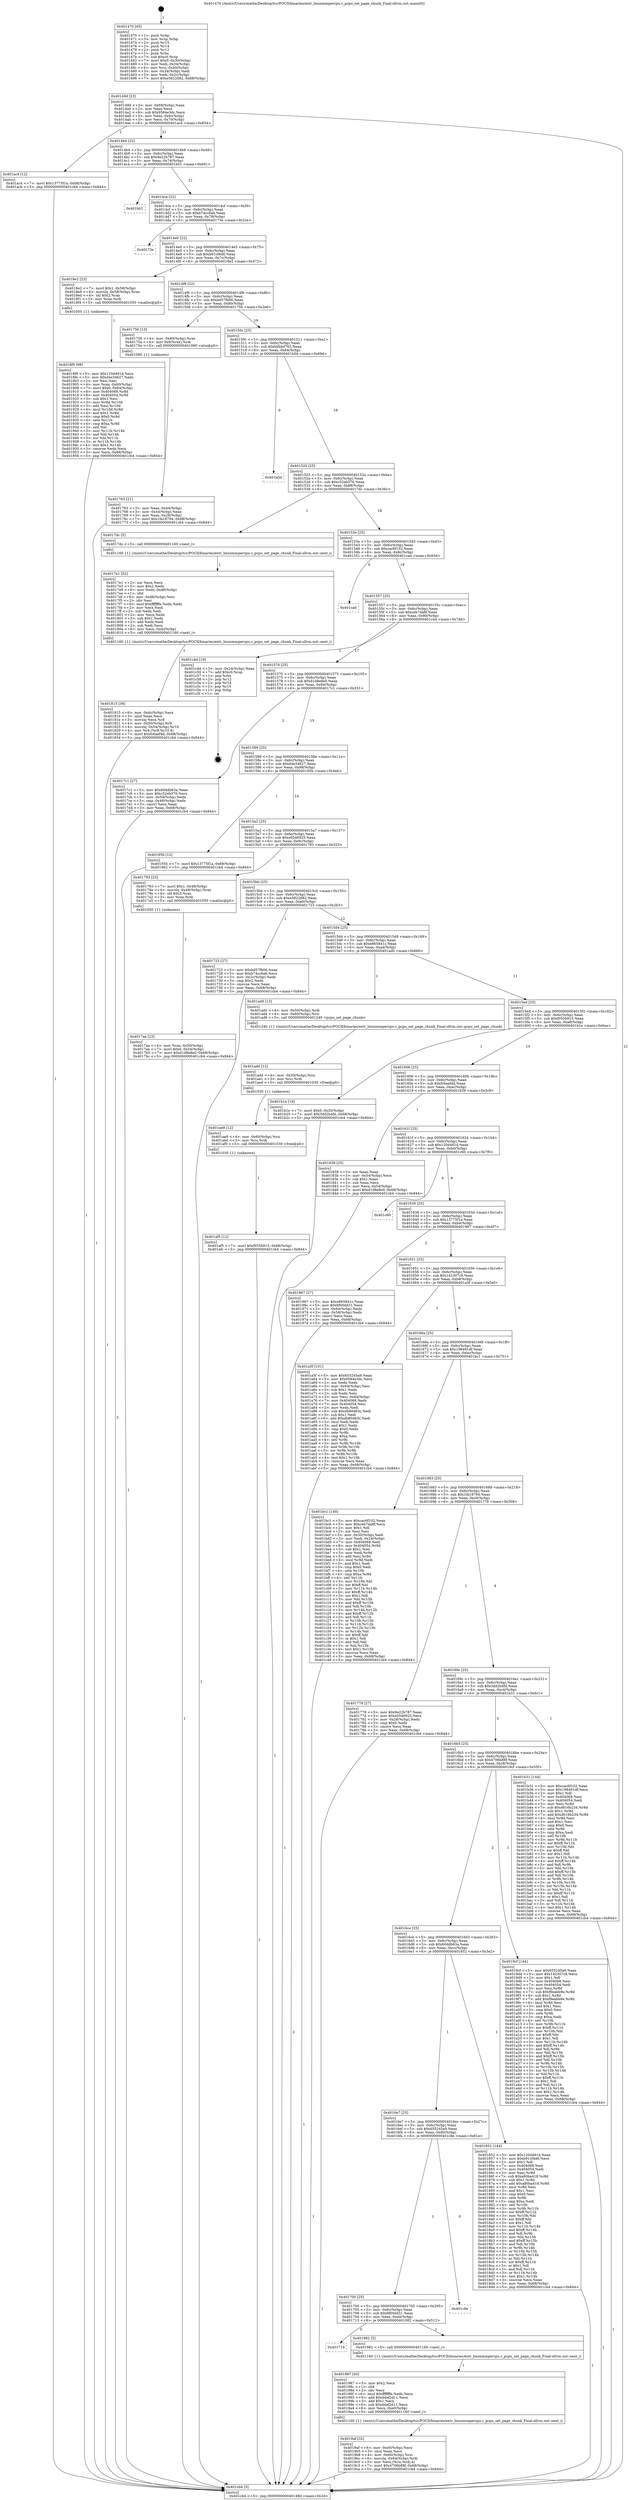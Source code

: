 digraph "0x401470" {
  label = "0x401470 (/mnt/c/Users/mathe/Desktop/tcc/POCII/binaries/extr_linuxmmpercpu.c_pcpu_set_page_chunk_Final-ollvm.out::main(0))"
  labelloc = "t"
  node[shape=record]

  Entry [label="",width=0.3,height=0.3,shape=circle,fillcolor=black,style=filled]
  "0x40149d" [label="{
     0x40149d [23]\l
     | [instrs]\l
     &nbsp;&nbsp;0x40149d \<+3\>: mov -0x68(%rbp),%eax\l
     &nbsp;&nbsp;0x4014a0 \<+2\>: mov %eax,%ecx\l
     &nbsp;&nbsp;0x4014a2 \<+6\>: sub $0x9584e3dc,%ecx\l
     &nbsp;&nbsp;0x4014a8 \<+3\>: mov %eax,-0x6c(%rbp)\l
     &nbsp;&nbsp;0x4014ab \<+3\>: mov %ecx,-0x70(%rbp)\l
     &nbsp;&nbsp;0x4014ae \<+6\>: je 0000000000401ac4 \<main+0x654\>\l
  }"]
  "0x401ac4" [label="{
     0x401ac4 [12]\l
     | [instrs]\l
     &nbsp;&nbsp;0x401ac4 \<+7\>: movl $0x13775f1a,-0x68(%rbp)\l
     &nbsp;&nbsp;0x401acb \<+5\>: jmp 0000000000401cb4 \<main+0x844\>\l
  }"]
  "0x4014b4" [label="{
     0x4014b4 [22]\l
     | [instrs]\l
     &nbsp;&nbsp;0x4014b4 \<+5\>: jmp 00000000004014b9 \<main+0x49\>\l
     &nbsp;&nbsp;0x4014b9 \<+3\>: mov -0x6c(%rbp),%eax\l
     &nbsp;&nbsp;0x4014bc \<+5\>: sub $0x9e22b787,%eax\l
     &nbsp;&nbsp;0x4014c1 \<+3\>: mov %eax,-0x74(%rbp)\l
     &nbsp;&nbsp;0x4014c4 \<+6\>: je 0000000000401b01 \<main+0x691\>\l
  }"]
  Exit [label="",width=0.3,height=0.3,shape=circle,fillcolor=black,style=filled,peripheries=2]
  "0x401b01" [label="{
     0x401b01\l
  }", style=dashed]
  "0x4014ca" [label="{
     0x4014ca [22]\l
     | [instrs]\l
     &nbsp;&nbsp;0x4014ca \<+5\>: jmp 00000000004014cf \<main+0x5f\>\l
     &nbsp;&nbsp;0x4014cf \<+3\>: mov -0x6c(%rbp),%eax\l
     &nbsp;&nbsp;0x4014d2 \<+5\>: sub $0xb74cc6ab,%eax\l
     &nbsp;&nbsp;0x4014d7 \<+3\>: mov %eax,-0x78(%rbp)\l
     &nbsp;&nbsp;0x4014da \<+6\>: je 000000000040173e \<main+0x2ce\>\l
  }"]
  "0x401af5" [label="{
     0x401af5 [12]\l
     | [instrs]\l
     &nbsp;&nbsp;0x401af5 \<+7\>: movl $0xf055b915,-0x68(%rbp)\l
     &nbsp;&nbsp;0x401afc \<+5\>: jmp 0000000000401cb4 \<main+0x844\>\l
  }"]
  "0x40173e" [label="{
     0x40173e\l
  }", style=dashed]
  "0x4014e0" [label="{
     0x4014e0 [22]\l
     | [instrs]\l
     &nbsp;&nbsp;0x4014e0 \<+5\>: jmp 00000000004014e5 \<main+0x75\>\l
     &nbsp;&nbsp;0x4014e5 \<+3\>: mov -0x6c(%rbp),%eax\l
     &nbsp;&nbsp;0x4014e8 \<+5\>: sub $0xb91cf4d6,%eax\l
     &nbsp;&nbsp;0x4014ed \<+3\>: mov %eax,-0x7c(%rbp)\l
     &nbsp;&nbsp;0x4014f0 \<+6\>: je 00000000004018e2 \<main+0x472\>\l
  }"]
  "0x401ae9" [label="{
     0x401ae9 [12]\l
     | [instrs]\l
     &nbsp;&nbsp;0x401ae9 \<+4\>: mov -0x60(%rbp),%rsi\l
     &nbsp;&nbsp;0x401aed \<+3\>: mov %rsi,%rdi\l
     &nbsp;&nbsp;0x401af0 \<+5\>: call 0000000000401030 \<free@plt\>\l
     | [calls]\l
     &nbsp;&nbsp;0x401030 \{1\} (unknown)\l
  }"]
  "0x4018e2" [label="{
     0x4018e2 [23]\l
     | [instrs]\l
     &nbsp;&nbsp;0x4018e2 \<+7\>: movl $0x1,-0x58(%rbp)\l
     &nbsp;&nbsp;0x4018e9 \<+4\>: movslq -0x58(%rbp),%rax\l
     &nbsp;&nbsp;0x4018ed \<+4\>: shl $0x2,%rax\l
     &nbsp;&nbsp;0x4018f1 \<+3\>: mov %rax,%rdi\l
     &nbsp;&nbsp;0x4018f4 \<+5\>: call 0000000000401050 \<malloc@plt\>\l
     | [calls]\l
     &nbsp;&nbsp;0x401050 \{1\} (unknown)\l
  }"]
  "0x4014f6" [label="{
     0x4014f6 [22]\l
     | [instrs]\l
     &nbsp;&nbsp;0x4014f6 \<+5\>: jmp 00000000004014fb \<main+0x8b\>\l
     &nbsp;&nbsp;0x4014fb \<+3\>: mov -0x6c(%rbp),%eax\l
     &nbsp;&nbsp;0x4014fe \<+5\>: sub $0xbd57fb06,%eax\l
     &nbsp;&nbsp;0x401503 \<+3\>: mov %eax,-0x80(%rbp)\l
     &nbsp;&nbsp;0x401506 \<+6\>: je 0000000000401756 \<main+0x2e6\>\l
  }"]
  "0x401add" [label="{
     0x401add [12]\l
     | [instrs]\l
     &nbsp;&nbsp;0x401add \<+4\>: mov -0x50(%rbp),%rsi\l
     &nbsp;&nbsp;0x401ae1 \<+3\>: mov %rsi,%rdi\l
     &nbsp;&nbsp;0x401ae4 \<+5\>: call 0000000000401030 \<free@plt\>\l
     | [calls]\l
     &nbsp;&nbsp;0x401030 \{1\} (unknown)\l
  }"]
  "0x401756" [label="{
     0x401756 [13]\l
     | [instrs]\l
     &nbsp;&nbsp;0x401756 \<+4\>: mov -0x40(%rbp),%rax\l
     &nbsp;&nbsp;0x40175a \<+4\>: mov 0x8(%rax),%rdi\l
     &nbsp;&nbsp;0x40175e \<+5\>: call 0000000000401060 \<atoi@plt\>\l
     | [calls]\l
     &nbsp;&nbsp;0x401060 \{1\} (unknown)\l
  }"]
  "0x40150c" [label="{
     0x40150c [25]\l
     | [instrs]\l
     &nbsp;&nbsp;0x40150c \<+5\>: jmp 0000000000401511 \<main+0xa1\>\l
     &nbsp;&nbsp;0x401511 \<+3\>: mov -0x6c(%rbp),%eax\l
     &nbsp;&nbsp;0x401514 \<+5\>: sub $0xbdbbd763,%eax\l
     &nbsp;&nbsp;0x401519 \<+6\>: mov %eax,-0x84(%rbp)\l
     &nbsp;&nbsp;0x40151f \<+6\>: je 0000000000401b0d \<main+0x69d\>\l
  }"]
  "0x4019af" [label="{
     0x4019af [32]\l
     | [instrs]\l
     &nbsp;&nbsp;0x4019af \<+6\>: mov -0xe0(%rbp),%ecx\l
     &nbsp;&nbsp;0x4019b5 \<+3\>: imul %eax,%ecx\l
     &nbsp;&nbsp;0x4019b8 \<+4\>: mov -0x60(%rbp),%rsi\l
     &nbsp;&nbsp;0x4019bc \<+4\>: movslq -0x64(%rbp),%rdi\l
     &nbsp;&nbsp;0x4019c0 \<+3\>: mov %ecx,(%rsi,%rdi,4)\l
     &nbsp;&nbsp;0x4019c3 \<+7\>: movl $0x4706b88f,-0x68(%rbp)\l
     &nbsp;&nbsp;0x4019ca \<+5\>: jmp 0000000000401cb4 \<main+0x844\>\l
  }"]
  "0x401b0d" [label="{
     0x401b0d\l
  }", style=dashed]
  "0x401525" [label="{
     0x401525 [25]\l
     | [instrs]\l
     &nbsp;&nbsp;0x401525 \<+5\>: jmp 000000000040152a \<main+0xba\>\l
     &nbsp;&nbsp;0x40152a \<+3\>: mov -0x6c(%rbp),%eax\l
     &nbsp;&nbsp;0x40152d \<+5\>: sub $0xc52eb376,%eax\l
     &nbsp;&nbsp;0x401532 \<+6\>: mov %eax,-0x88(%rbp)\l
     &nbsp;&nbsp;0x401538 \<+6\>: je 00000000004017dc \<main+0x36c\>\l
  }"]
  "0x401987" [label="{
     0x401987 [40]\l
     | [instrs]\l
     &nbsp;&nbsp;0x401987 \<+5\>: mov $0x2,%ecx\l
     &nbsp;&nbsp;0x40198c \<+1\>: cltd\l
     &nbsp;&nbsp;0x40198d \<+2\>: idiv %ecx\l
     &nbsp;&nbsp;0x40198f \<+6\>: imul $0xfffffffe,%edx,%ecx\l
     &nbsp;&nbsp;0x401995 \<+6\>: add $0xddaf2d11,%ecx\l
     &nbsp;&nbsp;0x40199b \<+3\>: add $0x1,%ecx\l
     &nbsp;&nbsp;0x40199e \<+6\>: sub $0xddaf2d11,%ecx\l
     &nbsp;&nbsp;0x4019a4 \<+6\>: mov %ecx,-0xe0(%rbp)\l
     &nbsp;&nbsp;0x4019aa \<+5\>: call 0000000000401160 \<next_i\>\l
     | [calls]\l
     &nbsp;&nbsp;0x401160 \{1\} (/mnt/c/Users/mathe/Desktop/tcc/POCII/binaries/extr_linuxmmpercpu.c_pcpu_set_page_chunk_Final-ollvm.out::next_i)\l
  }"]
  "0x4017dc" [label="{
     0x4017dc [5]\l
     | [instrs]\l
     &nbsp;&nbsp;0x4017dc \<+5\>: call 0000000000401160 \<next_i\>\l
     | [calls]\l
     &nbsp;&nbsp;0x401160 \{1\} (/mnt/c/Users/mathe/Desktop/tcc/POCII/binaries/extr_linuxmmpercpu.c_pcpu_set_page_chunk_Final-ollvm.out::next_i)\l
  }"]
  "0x40153e" [label="{
     0x40153e [25]\l
     | [instrs]\l
     &nbsp;&nbsp;0x40153e \<+5\>: jmp 0000000000401543 \<main+0xd3\>\l
     &nbsp;&nbsp;0x401543 \<+3\>: mov -0x6c(%rbp),%eax\l
     &nbsp;&nbsp;0x401546 \<+5\>: sub $0xcac6f102,%eax\l
     &nbsp;&nbsp;0x40154b \<+6\>: mov %eax,-0x8c(%rbp)\l
     &nbsp;&nbsp;0x401551 \<+6\>: je 0000000000401cad \<main+0x83d\>\l
  }"]
  "0x401719" [label="{
     0x401719\l
  }", style=dashed]
  "0x401cad" [label="{
     0x401cad\l
  }", style=dashed]
  "0x401557" [label="{
     0x401557 [25]\l
     | [instrs]\l
     &nbsp;&nbsp;0x401557 \<+5\>: jmp 000000000040155c \<main+0xec\>\l
     &nbsp;&nbsp;0x40155c \<+3\>: mov -0x6c(%rbp),%eax\l
     &nbsp;&nbsp;0x40155f \<+5\>: sub $0xceb7da8f,%eax\l
     &nbsp;&nbsp;0x401564 \<+6\>: mov %eax,-0x90(%rbp)\l
     &nbsp;&nbsp;0x40156a \<+6\>: je 0000000000401c4d \<main+0x7dd\>\l
  }"]
  "0x401982" [label="{
     0x401982 [5]\l
     | [instrs]\l
     &nbsp;&nbsp;0x401982 \<+5\>: call 0000000000401160 \<next_i\>\l
     | [calls]\l
     &nbsp;&nbsp;0x401160 \{1\} (/mnt/c/Users/mathe/Desktop/tcc/POCII/binaries/extr_linuxmmpercpu.c_pcpu_set_page_chunk_Final-ollvm.out::next_i)\l
  }"]
  "0x401c4d" [label="{
     0x401c4d [19]\l
     | [instrs]\l
     &nbsp;&nbsp;0x401c4d \<+3\>: mov -0x24(%rbp),%eax\l
     &nbsp;&nbsp;0x401c50 \<+7\>: add $0xc0,%rsp\l
     &nbsp;&nbsp;0x401c57 \<+1\>: pop %rbx\l
     &nbsp;&nbsp;0x401c58 \<+2\>: pop %r12\l
     &nbsp;&nbsp;0x401c5a \<+2\>: pop %r14\l
     &nbsp;&nbsp;0x401c5c \<+2\>: pop %r15\l
     &nbsp;&nbsp;0x401c5e \<+1\>: pop %rbp\l
     &nbsp;&nbsp;0x401c5f \<+1\>: ret\l
  }"]
  "0x401570" [label="{
     0x401570 [25]\l
     | [instrs]\l
     &nbsp;&nbsp;0x401570 \<+5\>: jmp 0000000000401575 \<main+0x105\>\l
     &nbsp;&nbsp;0x401575 \<+3\>: mov -0x6c(%rbp),%eax\l
     &nbsp;&nbsp;0x401578 \<+5\>: sub $0xd1d8e8e0,%eax\l
     &nbsp;&nbsp;0x40157d \<+6\>: mov %eax,-0x94(%rbp)\l
     &nbsp;&nbsp;0x401583 \<+6\>: je 00000000004017c1 \<main+0x351\>\l
  }"]
  "0x401700" [label="{
     0x401700 [25]\l
     | [instrs]\l
     &nbsp;&nbsp;0x401700 \<+5\>: jmp 0000000000401705 \<main+0x295\>\l
     &nbsp;&nbsp;0x401705 \<+3\>: mov -0x6c(%rbp),%eax\l
     &nbsp;&nbsp;0x401708 \<+5\>: sub $0x6f00dd31,%eax\l
     &nbsp;&nbsp;0x40170d \<+6\>: mov %eax,-0xd4(%rbp)\l
     &nbsp;&nbsp;0x401713 \<+6\>: je 0000000000401982 \<main+0x512\>\l
  }"]
  "0x4017c1" [label="{
     0x4017c1 [27]\l
     | [instrs]\l
     &nbsp;&nbsp;0x4017c1 \<+5\>: mov $0x60ddb63a,%eax\l
     &nbsp;&nbsp;0x4017c6 \<+5\>: mov $0xc52eb376,%ecx\l
     &nbsp;&nbsp;0x4017cb \<+3\>: mov -0x54(%rbp),%edx\l
     &nbsp;&nbsp;0x4017ce \<+3\>: cmp -0x48(%rbp),%edx\l
     &nbsp;&nbsp;0x4017d1 \<+3\>: cmovl %ecx,%eax\l
     &nbsp;&nbsp;0x4017d4 \<+3\>: mov %eax,-0x68(%rbp)\l
     &nbsp;&nbsp;0x4017d7 \<+5\>: jmp 0000000000401cb4 \<main+0x844\>\l
  }"]
  "0x401589" [label="{
     0x401589 [25]\l
     | [instrs]\l
     &nbsp;&nbsp;0x401589 \<+5\>: jmp 000000000040158e \<main+0x11e\>\l
     &nbsp;&nbsp;0x40158e \<+3\>: mov -0x6c(%rbp),%eax\l
     &nbsp;&nbsp;0x401591 \<+5\>: sub $0xd4e34627,%eax\l
     &nbsp;&nbsp;0x401596 \<+6\>: mov %eax,-0x98(%rbp)\l
     &nbsp;&nbsp;0x40159c \<+6\>: je 000000000040195b \<main+0x4eb\>\l
  }"]
  "0x401c8e" [label="{
     0x401c8e\l
  }", style=dashed]
  "0x40195b" [label="{
     0x40195b [12]\l
     | [instrs]\l
     &nbsp;&nbsp;0x40195b \<+7\>: movl $0x13775f1a,-0x68(%rbp)\l
     &nbsp;&nbsp;0x401962 \<+5\>: jmp 0000000000401cb4 \<main+0x844\>\l
  }"]
  "0x4015a2" [label="{
     0x4015a2 [25]\l
     | [instrs]\l
     &nbsp;&nbsp;0x4015a2 \<+5\>: jmp 00000000004015a7 \<main+0x137\>\l
     &nbsp;&nbsp;0x4015a7 \<+3\>: mov -0x6c(%rbp),%eax\l
     &nbsp;&nbsp;0x4015aa \<+5\>: sub $0xe0546925,%eax\l
     &nbsp;&nbsp;0x4015af \<+6\>: mov %eax,-0x9c(%rbp)\l
     &nbsp;&nbsp;0x4015b5 \<+6\>: je 0000000000401793 \<main+0x323\>\l
  }"]
  "0x4018f9" [label="{
     0x4018f9 [98]\l
     | [instrs]\l
     &nbsp;&nbsp;0x4018f9 \<+5\>: mov $0x120d491d,%ecx\l
     &nbsp;&nbsp;0x4018fe \<+5\>: mov $0xd4e34627,%edx\l
     &nbsp;&nbsp;0x401903 \<+2\>: xor %esi,%esi\l
     &nbsp;&nbsp;0x401905 \<+4\>: mov %rax,-0x60(%rbp)\l
     &nbsp;&nbsp;0x401909 \<+7\>: movl $0x0,-0x64(%rbp)\l
     &nbsp;&nbsp;0x401910 \<+8\>: mov 0x404068,%r8d\l
     &nbsp;&nbsp;0x401918 \<+8\>: mov 0x404054,%r9d\l
     &nbsp;&nbsp;0x401920 \<+3\>: sub $0x1,%esi\l
     &nbsp;&nbsp;0x401923 \<+3\>: mov %r8d,%r10d\l
     &nbsp;&nbsp;0x401926 \<+3\>: add %esi,%r10d\l
     &nbsp;&nbsp;0x401929 \<+4\>: imul %r10d,%r8d\l
     &nbsp;&nbsp;0x40192d \<+4\>: and $0x1,%r8d\l
     &nbsp;&nbsp;0x401931 \<+4\>: cmp $0x0,%r8d\l
     &nbsp;&nbsp;0x401935 \<+4\>: sete %r11b\l
     &nbsp;&nbsp;0x401939 \<+4\>: cmp $0xa,%r9d\l
     &nbsp;&nbsp;0x40193d \<+3\>: setl %bl\l
     &nbsp;&nbsp;0x401940 \<+3\>: mov %r11b,%r14b\l
     &nbsp;&nbsp;0x401943 \<+3\>: and %bl,%r14b\l
     &nbsp;&nbsp;0x401946 \<+3\>: xor %bl,%r11b\l
     &nbsp;&nbsp;0x401949 \<+3\>: or %r11b,%r14b\l
     &nbsp;&nbsp;0x40194c \<+4\>: test $0x1,%r14b\l
     &nbsp;&nbsp;0x401950 \<+3\>: cmovne %edx,%ecx\l
     &nbsp;&nbsp;0x401953 \<+3\>: mov %ecx,-0x68(%rbp)\l
     &nbsp;&nbsp;0x401956 \<+5\>: jmp 0000000000401cb4 \<main+0x844\>\l
  }"]
  "0x401793" [label="{
     0x401793 [23]\l
     | [instrs]\l
     &nbsp;&nbsp;0x401793 \<+7\>: movl $0x1,-0x48(%rbp)\l
     &nbsp;&nbsp;0x40179a \<+4\>: movslq -0x48(%rbp),%rax\l
     &nbsp;&nbsp;0x40179e \<+4\>: shl $0x3,%rax\l
     &nbsp;&nbsp;0x4017a2 \<+3\>: mov %rax,%rdi\l
     &nbsp;&nbsp;0x4017a5 \<+5\>: call 0000000000401050 \<malloc@plt\>\l
     | [calls]\l
     &nbsp;&nbsp;0x401050 \{1\} (unknown)\l
  }"]
  "0x4015bb" [label="{
     0x4015bb [25]\l
     | [instrs]\l
     &nbsp;&nbsp;0x4015bb \<+5\>: jmp 00000000004015c0 \<main+0x150\>\l
     &nbsp;&nbsp;0x4015c0 \<+3\>: mov -0x6c(%rbp),%eax\l
     &nbsp;&nbsp;0x4015c3 \<+5\>: sub $0xe5822682,%eax\l
     &nbsp;&nbsp;0x4015c8 \<+6\>: mov %eax,-0xa0(%rbp)\l
     &nbsp;&nbsp;0x4015ce \<+6\>: je 0000000000401723 \<main+0x2b3\>\l
  }"]
  "0x4016e7" [label="{
     0x4016e7 [25]\l
     | [instrs]\l
     &nbsp;&nbsp;0x4016e7 \<+5\>: jmp 00000000004016ec \<main+0x27c\>\l
     &nbsp;&nbsp;0x4016ec \<+3\>: mov -0x6c(%rbp),%eax\l
     &nbsp;&nbsp;0x4016ef \<+5\>: sub $0x655245a9,%eax\l
     &nbsp;&nbsp;0x4016f4 \<+6\>: mov %eax,-0xd0(%rbp)\l
     &nbsp;&nbsp;0x4016fa \<+6\>: je 0000000000401c8e \<main+0x81e\>\l
  }"]
  "0x401723" [label="{
     0x401723 [27]\l
     | [instrs]\l
     &nbsp;&nbsp;0x401723 \<+5\>: mov $0xbd57fb06,%eax\l
     &nbsp;&nbsp;0x401728 \<+5\>: mov $0xb74cc6ab,%ecx\l
     &nbsp;&nbsp;0x40172d \<+3\>: mov -0x2c(%rbp),%edx\l
     &nbsp;&nbsp;0x401730 \<+3\>: cmp $0x2,%edx\l
     &nbsp;&nbsp;0x401733 \<+3\>: cmovne %ecx,%eax\l
     &nbsp;&nbsp;0x401736 \<+3\>: mov %eax,-0x68(%rbp)\l
     &nbsp;&nbsp;0x401739 \<+5\>: jmp 0000000000401cb4 \<main+0x844\>\l
  }"]
  "0x4015d4" [label="{
     0x4015d4 [25]\l
     | [instrs]\l
     &nbsp;&nbsp;0x4015d4 \<+5\>: jmp 00000000004015d9 \<main+0x169\>\l
     &nbsp;&nbsp;0x4015d9 \<+3\>: mov -0x6c(%rbp),%eax\l
     &nbsp;&nbsp;0x4015dc \<+5\>: sub $0xe865841c,%eax\l
     &nbsp;&nbsp;0x4015e1 \<+6\>: mov %eax,-0xa4(%rbp)\l
     &nbsp;&nbsp;0x4015e7 \<+6\>: je 0000000000401ad0 \<main+0x660\>\l
  }"]
  "0x401cb4" [label="{
     0x401cb4 [5]\l
     | [instrs]\l
     &nbsp;&nbsp;0x401cb4 \<+5\>: jmp 000000000040149d \<main+0x2d\>\l
  }"]
  "0x401470" [label="{
     0x401470 [45]\l
     | [instrs]\l
     &nbsp;&nbsp;0x401470 \<+1\>: push %rbp\l
     &nbsp;&nbsp;0x401471 \<+3\>: mov %rsp,%rbp\l
     &nbsp;&nbsp;0x401474 \<+2\>: push %r15\l
     &nbsp;&nbsp;0x401476 \<+2\>: push %r14\l
     &nbsp;&nbsp;0x401478 \<+2\>: push %r12\l
     &nbsp;&nbsp;0x40147a \<+1\>: push %rbx\l
     &nbsp;&nbsp;0x40147b \<+7\>: sub $0xc0,%rsp\l
     &nbsp;&nbsp;0x401482 \<+7\>: movl $0x0,-0x30(%rbp)\l
     &nbsp;&nbsp;0x401489 \<+3\>: mov %edi,-0x34(%rbp)\l
     &nbsp;&nbsp;0x40148c \<+4\>: mov %rsi,-0x40(%rbp)\l
     &nbsp;&nbsp;0x401490 \<+3\>: mov -0x34(%rbp),%edi\l
     &nbsp;&nbsp;0x401493 \<+3\>: mov %edi,-0x2c(%rbp)\l
     &nbsp;&nbsp;0x401496 \<+7\>: movl $0xe5822682,-0x68(%rbp)\l
  }"]
  "0x401763" [label="{
     0x401763 [21]\l
     | [instrs]\l
     &nbsp;&nbsp;0x401763 \<+3\>: mov %eax,-0x44(%rbp)\l
     &nbsp;&nbsp;0x401766 \<+3\>: mov -0x44(%rbp),%eax\l
     &nbsp;&nbsp;0x401769 \<+3\>: mov %eax,-0x28(%rbp)\l
     &nbsp;&nbsp;0x40176c \<+7\>: movl $0x1fa18794,-0x68(%rbp)\l
     &nbsp;&nbsp;0x401773 \<+5\>: jmp 0000000000401cb4 \<main+0x844\>\l
  }"]
  "0x401852" [label="{
     0x401852 [144]\l
     | [instrs]\l
     &nbsp;&nbsp;0x401852 \<+5\>: mov $0x120d491d,%eax\l
     &nbsp;&nbsp;0x401857 \<+5\>: mov $0xb91cf4d6,%ecx\l
     &nbsp;&nbsp;0x40185c \<+2\>: mov $0x1,%dl\l
     &nbsp;&nbsp;0x40185e \<+7\>: mov 0x404068,%esi\l
     &nbsp;&nbsp;0x401865 \<+7\>: mov 0x404054,%edi\l
     &nbsp;&nbsp;0x40186c \<+3\>: mov %esi,%r8d\l
     &nbsp;&nbsp;0x40186f \<+7\>: sub $0xa80ba418,%r8d\l
     &nbsp;&nbsp;0x401876 \<+4\>: sub $0x1,%r8d\l
     &nbsp;&nbsp;0x40187a \<+7\>: add $0xa80ba418,%r8d\l
     &nbsp;&nbsp;0x401881 \<+4\>: imul %r8d,%esi\l
     &nbsp;&nbsp;0x401885 \<+3\>: and $0x1,%esi\l
     &nbsp;&nbsp;0x401888 \<+3\>: cmp $0x0,%esi\l
     &nbsp;&nbsp;0x40188b \<+4\>: sete %r9b\l
     &nbsp;&nbsp;0x40188f \<+3\>: cmp $0xa,%edi\l
     &nbsp;&nbsp;0x401892 \<+4\>: setl %r10b\l
     &nbsp;&nbsp;0x401896 \<+3\>: mov %r9b,%r11b\l
     &nbsp;&nbsp;0x401899 \<+4\>: xor $0xff,%r11b\l
     &nbsp;&nbsp;0x40189d \<+3\>: mov %r10b,%bl\l
     &nbsp;&nbsp;0x4018a0 \<+3\>: xor $0xff,%bl\l
     &nbsp;&nbsp;0x4018a3 \<+3\>: xor $0x1,%dl\l
     &nbsp;&nbsp;0x4018a6 \<+3\>: mov %r11b,%r14b\l
     &nbsp;&nbsp;0x4018a9 \<+4\>: and $0xff,%r14b\l
     &nbsp;&nbsp;0x4018ad \<+3\>: and %dl,%r9b\l
     &nbsp;&nbsp;0x4018b0 \<+3\>: mov %bl,%r15b\l
     &nbsp;&nbsp;0x4018b3 \<+4\>: and $0xff,%r15b\l
     &nbsp;&nbsp;0x4018b7 \<+3\>: and %dl,%r10b\l
     &nbsp;&nbsp;0x4018ba \<+3\>: or %r9b,%r14b\l
     &nbsp;&nbsp;0x4018bd \<+3\>: or %r10b,%r15b\l
     &nbsp;&nbsp;0x4018c0 \<+3\>: xor %r15b,%r14b\l
     &nbsp;&nbsp;0x4018c3 \<+3\>: or %bl,%r11b\l
     &nbsp;&nbsp;0x4018c6 \<+4\>: xor $0xff,%r11b\l
     &nbsp;&nbsp;0x4018ca \<+3\>: or $0x1,%dl\l
     &nbsp;&nbsp;0x4018cd \<+3\>: and %dl,%r11b\l
     &nbsp;&nbsp;0x4018d0 \<+3\>: or %r11b,%r14b\l
     &nbsp;&nbsp;0x4018d3 \<+4\>: test $0x1,%r14b\l
     &nbsp;&nbsp;0x4018d7 \<+3\>: cmovne %ecx,%eax\l
     &nbsp;&nbsp;0x4018da \<+3\>: mov %eax,-0x68(%rbp)\l
     &nbsp;&nbsp;0x4018dd \<+5\>: jmp 0000000000401cb4 \<main+0x844\>\l
  }"]
  "0x401ad0" [label="{
     0x401ad0 [13]\l
     | [instrs]\l
     &nbsp;&nbsp;0x401ad0 \<+4\>: mov -0x50(%rbp),%rdi\l
     &nbsp;&nbsp;0x401ad4 \<+4\>: mov -0x60(%rbp),%rsi\l
     &nbsp;&nbsp;0x401ad8 \<+5\>: call 0000000000401240 \<pcpu_set_page_chunk\>\l
     | [calls]\l
     &nbsp;&nbsp;0x401240 \{1\} (/mnt/c/Users/mathe/Desktop/tcc/POCII/binaries/extr_linuxmmpercpu.c_pcpu_set_page_chunk_Final-ollvm.out::pcpu_set_page_chunk)\l
  }"]
  "0x4015ed" [label="{
     0x4015ed [25]\l
     | [instrs]\l
     &nbsp;&nbsp;0x4015ed \<+5\>: jmp 00000000004015f2 \<main+0x182\>\l
     &nbsp;&nbsp;0x4015f2 \<+3\>: mov -0x6c(%rbp),%eax\l
     &nbsp;&nbsp;0x4015f5 \<+5\>: sub $0xf055b915,%eax\l
     &nbsp;&nbsp;0x4015fa \<+6\>: mov %eax,-0xa8(%rbp)\l
     &nbsp;&nbsp;0x401600 \<+6\>: je 0000000000401b1e \<main+0x6ae\>\l
  }"]
  "0x4016ce" [label="{
     0x4016ce [25]\l
     | [instrs]\l
     &nbsp;&nbsp;0x4016ce \<+5\>: jmp 00000000004016d3 \<main+0x263\>\l
     &nbsp;&nbsp;0x4016d3 \<+3\>: mov -0x6c(%rbp),%eax\l
     &nbsp;&nbsp;0x4016d6 \<+5\>: sub $0x60ddb63a,%eax\l
     &nbsp;&nbsp;0x4016db \<+6\>: mov %eax,-0xcc(%rbp)\l
     &nbsp;&nbsp;0x4016e1 \<+6\>: je 0000000000401852 \<main+0x3e2\>\l
  }"]
  "0x401b1e" [label="{
     0x401b1e [19]\l
     | [instrs]\l
     &nbsp;&nbsp;0x401b1e \<+7\>: movl $0x0,-0x30(%rbp)\l
     &nbsp;&nbsp;0x401b25 \<+7\>: movl $0x3dd2b4fd,-0x68(%rbp)\l
     &nbsp;&nbsp;0x401b2c \<+5\>: jmp 0000000000401cb4 \<main+0x844\>\l
  }"]
  "0x401606" [label="{
     0x401606 [25]\l
     | [instrs]\l
     &nbsp;&nbsp;0x401606 \<+5\>: jmp 000000000040160b \<main+0x19b\>\l
     &nbsp;&nbsp;0x40160b \<+3\>: mov -0x6c(%rbp),%eax\l
     &nbsp;&nbsp;0x40160e \<+5\>: sub $0xfc6aef4d,%eax\l
     &nbsp;&nbsp;0x401613 \<+6\>: mov %eax,-0xac(%rbp)\l
     &nbsp;&nbsp;0x401619 \<+6\>: je 0000000000401839 \<main+0x3c9\>\l
  }"]
  "0x4019cf" [label="{
     0x4019cf [144]\l
     | [instrs]\l
     &nbsp;&nbsp;0x4019cf \<+5\>: mov $0x655245a9,%eax\l
     &nbsp;&nbsp;0x4019d4 \<+5\>: mov $0x142307c9,%ecx\l
     &nbsp;&nbsp;0x4019d9 \<+2\>: mov $0x1,%dl\l
     &nbsp;&nbsp;0x4019db \<+7\>: mov 0x404068,%esi\l
     &nbsp;&nbsp;0x4019e2 \<+7\>: mov 0x404054,%edi\l
     &nbsp;&nbsp;0x4019e9 \<+3\>: mov %esi,%r8d\l
     &nbsp;&nbsp;0x4019ec \<+7\>: sub $0xf9eabb9e,%r8d\l
     &nbsp;&nbsp;0x4019f3 \<+4\>: sub $0x1,%r8d\l
     &nbsp;&nbsp;0x4019f7 \<+7\>: add $0xf9eabb9e,%r8d\l
     &nbsp;&nbsp;0x4019fe \<+4\>: imul %r8d,%esi\l
     &nbsp;&nbsp;0x401a02 \<+3\>: and $0x1,%esi\l
     &nbsp;&nbsp;0x401a05 \<+3\>: cmp $0x0,%esi\l
     &nbsp;&nbsp;0x401a08 \<+4\>: sete %r9b\l
     &nbsp;&nbsp;0x401a0c \<+3\>: cmp $0xa,%edi\l
     &nbsp;&nbsp;0x401a0f \<+4\>: setl %r10b\l
     &nbsp;&nbsp;0x401a13 \<+3\>: mov %r9b,%r11b\l
     &nbsp;&nbsp;0x401a16 \<+4\>: xor $0xff,%r11b\l
     &nbsp;&nbsp;0x401a1a \<+3\>: mov %r10b,%bl\l
     &nbsp;&nbsp;0x401a1d \<+3\>: xor $0xff,%bl\l
     &nbsp;&nbsp;0x401a20 \<+3\>: xor $0x1,%dl\l
     &nbsp;&nbsp;0x401a23 \<+3\>: mov %r11b,%r14b\l
     &nbsp;&nbsp;0x401a26 \<+4\>: and $0xff,%r14b\l
     &nbsp;&nbsp;0x401a2a \<+3\>: and %dl,%r9b\l
     &nbsp;&nbsp;0x401a2d \<+3\>: mov %bl,%r15b\l
     &nbsp;&nbsp;0x401a30 \<+4\>: and $0xff,%r15b\l
     &nbsp;&nbsp;0x401a34 \<+3\>: and %dl,%r10b\l
     &nbsp;&nbsp;0x401a37 \<+3\>: or %r9b,%r14b\l
     &nbsp;&nbsp;0x401a3a \<+3\>: or %r10b,%r15b\l
     &nbsp;&nbsp;0x401a3d \<+3\>: xor %r15b,%r14b\l
     &nbsp;&nbsp;0x401a40 \<+3\>: or %bl,%r11b\l
     &nbsp;&nbsp;0x401a43 \<+4\>: xor $0xff,%r11b\l
     &nbsp;&nbsp;0x401a47 \<+3\>: or $0x1,%dl\l
     &nbsp;&nbsp;0x401a4a \<+3\>: and %dl,%r11b\l
     &nbsp;&nbsp;0x401a4d \<+3\>: or %r11b,%r14b\l
     &nbsp;&nbsp;0x401a50 \<+4\>: test $0x1,%r14b\l
     &nbsp;&nbsp;0x401a54 \<+3\>: cmovne %ecx,%eax\l
     &nbsp;&nbsp;0x401a57 \<+3\>: mov %eax,-0x68(%rbp)\l
     &nbsp;&nbsp;0x401a5a \<+5\>: jmp 0000000000401cb4 \<main+0x844\>\l
  }"]
  "0x401839" [label="{
     0x401839 [25]\l
     | [instrs]\l
     &nbsp;&nbsp;0x401839 \<+2\>: xor %eax,%eax\l
     &nbsp;&nbsp;0x40183b \<+3\>: mov -0x54(%rbp),%ecx\l
     &nbsp;&nbsp;0x40183e \<+3\>: sub $0x1,%eax\l
     &nbsp;&nbsp;0x401841 \<+2\>: sub %eax,%ecx\l
     &nbsp;&nbsp;0x401843 \<+3\>: mov %ecx,-0x54(%rbp)\l
     &nbsp;&nbsp;0x401846 \<+7\>: movl $0xd1d8e8e0,-0x68(%rbp)\l
     &nbsp;&nbsp;0x40184d \<+5\>: jmp 0000000000401cb4 \<main+0x844\>\l
  }"]
  "0x40161f" [label="{
     0x40161f [25]\l
     | [instrs]\l
     &nbsp;&nbsp;0x40161f \<+5\>: jmp 0000000000401624 \<main+0x1b4\>\l
     &nbsp;&nbsp;0x401624 \<+3\>: mov -0x6c(%rbp),%eax\l
     &nbsp;&nbsp;0x401627 \<+5\>: sub $0x120d491d,%eax\l
     &nbsp;&nbsp;0x40162c \<+6\>: mov %eax,-0xb0(%rbp)\l
     &nbsp;&nbsp;0x401632 \<+6\>: je 0000000000401c60 \<main+0x7f0\>\l
  }"]
  "0x4016b5" [label="{
     0x4016b5 [25]\l
     | [instrs]\l
     &nbsp;&nbsp;0x4016b5 \<+5\>: jmp 00000000004016ba \<main+0x24a\>\l
     &nbsp;&nbsp;0x4016ba \<+3\>: mov -0x6c(%rbp),%eax\l
     &nbsp;&nbsp;0x4016bd \<+5\>: sub $0x4706b88f,%eax\l
     &nbsp;&nbsp;0x4016c2 \<+6\>: mov %eax,-0xc8(%rbp)\l
     &nbsp;&nbsp;0x4016c8 \<+6\>: je 00000000004019cf \<main+0x55f\>\l
  }"]
  "0x401c60" [label="{
     0x401c60\l
  }", style=dashed]
  "0x401638" [label="{
     0x401638 [25]\l
     | [instrs]\l
     &nbsp;&nbsp;0x401638 \<+5\>: jmp 000000000040163d \<main+0x1cd\>\l
     &nbsp;&nbsp;0x40163d \<+3\>: mov -0x6c(%rbp),%eax\l
     &nbsp;&nbsp;0x401640 \<+5\>: sub $0x13775f1a,%eax\l
     &nbsp;&nbsp;0x401645 \<+6\>: mov %eax,-0xb4(%rbp)\l
     &nbsp;&nbsp;0x40164b \<+6\>: je 0000000000401967 \<main+0x4f7\>\l
  }"]
  "0x401b31" [label="{
     0x401b31 [144]\l
     | [instrs]\l
     &nbsp;&nbsp;0x401b31 \<+5\>: mov $0xcac6f102,%eax\l
     &nbsp;&nbsp;0x401b36 \<+5\>: mov $0x198491df,%ecx\l
     &nbsp;&nbsp;0x401b3b \<+2\>: mov $0x1,%dl\l
     &nbsp;&nbsp;0x401b3d \<+7\>: mov 0x404068,%esi\l
     &nbsp;&nbsp;0x401b44 \<+7\>: mov 0x404054,%edi\l
     &nbsp;&nbsp;0x401b4b \<+3\>: mov %esi,%r8d\l
     &nbsp;&nbsp;0x401b4e \<+7\>: sub $0xd616b234,%r8d\l
     &nbsp;&nbsp;0x401b55 \<+4\>: sub $0x1,%r8d\l
     &nbsp;&nbsp;0x401b59 \<+7\>: add $0xd616b234,%r8d\l
     &nbsp;&nbsp;0x401b60 \<+4\>: imul %r8d,%esi\l
     &nbsp;&nbsp;0x401b64 \<+3\>: and $0x1,%esi\l
     &nbsp;&nbsp;0x401b67 \<+3\>: cmp $0x0,%esi\l
     &nbsp;&nbsp;0x401b6a \<+4\>: sete %r9b\l
     &nbsp;&nbsp;0x401b6e \<+3\>: cmp $0xa,%edi\l
     &nbsp;&nbsp;0x401b71 \<+4\>: setl %r10b\l
     &nbsp;&nbsp;0x401b75 \<+3\>: mov %r9b,%r11b\l
     &nbsp;&nbsp;0x401b78 \<+4\>: xor $0xff,%r11b\l
     &nbsp;&nbsp;0x401b7c \<+3\>: mov %r10b,%bl\l
     &nbsp;&nbsp;0x401b7f \<+3\>: xor $0xff,%bl\l
     &nbsp;&nbsp;0x401b82 \<+3\>: xor $0x1,%dl\l
     &nbsp;&nbsp;0x401b85 \<+3\>: mov %r11b,%r14b\l
     &nbsp;&nbsp;0x401b88 \<+4\>: and $0xff,%r14b\l
     &nbsp;&nbsp;0x401b8c \<+3\>: and %dl,%r9b\l
     &nbsp;&nbsp;0x401b8f \<+3\>: mov %bl,%r15b\l
     &nbsp;&nbsp;0x401b92 \<+4\>: and $0xff,%r15b\l
     &nbsp;&nbsp;0x401b96 \<+3\>: and %dl,%r10b\l
     &nbsp;&nbsp;0x401b99 \<+3\>: or %r9b,%r14b\l
     &nbsp;&nbsp;0x401b9c \<+3\>: or %r10b,%r15b\l
     &nbsp;&nbsp;0x401b9f \<+3\>: xor %r15b,%r14b\l
     &nbsp;&nbsp;0x401ba2 \<+3\>: or %bl,%r11b\l
     &nbsp;&nbsp;0x401ba5 \<+4\>: xor $0xff,%r11b\l
     &nbsp;&nbsp;0x401ba9 \<+3\>: or $0x1,%dl\l
     &nbsp;&nbsp;0x401bac \<+3\>: and %dl,%r11b\l
     &nbsp;&nbsp;0x401baf \<+3\>: or %r11b,%r14b\l
     &nbsp;&nbsp;0x401bb2 \<+4\>: test $0x1,%r14b\l
     &nbsp;&nbsp;0x401bb6 \<+3\>: cmovne %ecx,%eax\l
     &nbsp;&nbsp;0x401bb9 \<+3\>: mov %eax,-0x68(%rbp)\l
     &nbsp;&nbsp;0x401bbc \<+5\>: jmp 0000000000401cb4 \<main+0x844\>\l
  }"]
  "0x401967" [label="{
     0x401967 [27]\l
     | [instrs]\l
     &nbsp;&nbsp;0x401967 \<+5\>: mov $0xe865841c,%eax\l
     &nbsp;&nbsp;0x40196c \<+5\>: mov $0x6f00dd31,%ecx\l
     &nbsp;&nbsp;0x401971 \<+3\>: mov -0x64(%rbp),%edx\l
     &nbsp;&nbsp;0x401974 \<+3\>: cmp -0x58(%rbp),%edx\l
     &nbsp;&nbsp;0x401977 \<+3\>: cmovl %ecx,%eax\l
     &nbsp;&nbsp;0x40197a \<+3\>: mov %eax,-0x68(%rbp)\l
     &nbsp;&nbsp;0x40197d \<+5\>: jmp 0000000000401cb4 \<main+0x844\>\l
  }"]
  "0x401651" [label="{
     0x401651 [25]\l
     | [instrs]\l
     &nbsp;&nbsp;0x401651 \<+5\>: jmp 0000000000401656 \<main+0x1e6\>\l
     &nbsp;&nbsp;0x401656 \<+3\>: mov -0x6c(%rbp),%eax\l
     &nbsp;&nbsp;0x401659 \<+5\>: sub $0x142307c9,%eax\l
     &nbsp;&nbsp;0x40165e \<+6\>: mov %eax,-0xb8(%rbp)\l
     &nbsp;&nbsp;0x401664 \<+6\>: je 0000000000401a5f \<main+0x5ef\>\l
  }"]
  "0x401815" [label="{
     0x401815 [36]\l
     | [instrs]\l
     &nbsp;&nbsp;0x401815 \<+6\>: mov -0xdc(%rbp),%ecx\l
     &nbsp;&nbsp;0x40181b \<+3\>: imul %eax,%ecx\l
     &nbsp;&nbsp;0x40181e \<+3\>: movslq %ecx,%r8\l
     &nbsp;&nbsp;0x401821 \<+4\>: mov -0x50(%rbp),%r9\l
     &nbsp;&nbsp;0x401825 \<+4\>: movslq -0x54(%rbp),%r10\l
     &nbsp;&nbsp;0x401829 \<+4\>: mov %r8,(%r9,%r10,8)\l
     &nbsp;&nbsp;0x40182d \<+7\>: movl $0xfc6aef4d,-0x68(%rbp)\l
     &nbsp;&nbsp;0x401834 \<+5\>: jmp 0000000000401cb4 \<main+0x844\>\l
  }"]
  "0x401a5f" [label="{
     0x401a5f [101]\l
     | [instrs]\l
     &nbsp;&nbsp;0x401a5f \<+5\>: mov $0x655245a9,%eax\l
     &nbsp;&nbsp;0x401a64 \<+5\>: mov $0x9584e3dc,%ecx\l
     &nbsp;&nbsp;0x401a69 \<+2\>: xor %edx,%edx\l
     &nbsp;&nbsp;0x401a6b \<+3\>: mov -0x64(%rbp),%esi\l
     &nbsp;&nbsp;0x401a6e \<+3\>: sub $0x1,%edx\l
     &nbsp;&nbsp;0x401a71 \<+2\>: sub %edx,%esi\l
     &nbsp;&nbsp;0x401a73 \<+3\>: mov %esi,-0x64(%rbp)\l
     &nbsp;&nbsp;0x401a76 \<+7\>: mov 0x404068,%edx\l
     &nbsp;&nbsp;0x401a7d \<+7\>: mov 0x404054,%esi\l
     &nbsp;&nbsp;0x401a84 \<+2\>: mov %edx,%edi\l
     &nbsp;&nbsp;0x401a86 \<+6\>: sub $0xdb80d63c,%edi\l
     &nbsp;&nbsp;0x401a8c \<+3\>: sub $0x1,%edi\l
     &nbsp;&nbsp;0x401a8f \<+6\>: add $0xdb80d63c,%edi\l
     &nbsp;&nbsp;0x401a95 \<+3\>: imul %edi,%edx\l
     &nbsp;&nbsp;0x401a98 \<+3\>: and $0x1,%edx\l
     &nbsp;&nbsp;0x401a9b \<+3\>: cmp $0x0,%edx\l
     &nbsp;&nbsp;0x401a9e \<+4\>: sete %r8b\l
     &nbsp;&nbsp;0x401aa2 \<+3\>: cmp $0xa,%esi\l
     &nbsp;&nbsp;0x401aa5 \<+4\>: setl %r9b\l
     &nbsp;&nbsp;0x401aa9 \<+3\>: mov %r8b,%r10b\l
     &nbsp;&nbsp;0x401aac \<+3\>: and %r9b,%r10b\l
     &nbsp;&nbsp;0x401aaf \<+3\>: xor %r9b,%r8b\l
     &nbsp;&nbsp;0x401ab2 \<+3\>: or %r8b,%r10b\l
     &nbsp;&nbsp;0x401ab5 \<+4\>: test $0x1,%r10b\l
     &nbsp;&nbsp;0x401ab9 \<+3\>: cmovne %ecx,%eax\l
     &nbsp;&nbsp;0x401abc \<+3\>: mov %eax,-0x68(%rbp)\l
     &nbsp;&nbsp;0x401abf \<+5\>: jmp 0000000000401cb4 \<main+0x844\>\l
  }"]
  "0x40166a" [label="{
     0x40166a [25]\l
     | [instrs]\l
     &nbsp;&nbsp;0x40166a \<+5\>: jmp 000000000040166f \<main+0x1ff\>\l
     &nbsp;&nbsp;0x40166f \<+3\>: mov -0x6c(%rbp),%eax\l
     &nbsp;&nbsp;0x401672 \<+5\>: sub $0x198491df,%eax\l
     &nbsp;&nbsp;0x401677 \<+6\>: mov %eax,-0xbc(%rbp)\l
     &nbsp;&nbsp;0x40167d \<+6\>: je 0000000000401bc1 \<main+0x751\>\l
  }"]
  "0x4017e1" [label="{
     0x4017e1 [52]\l
     | [instrs]\l
     &nbsp;&nbsp;0x4017e1 \<+2\>: xor %ecx,%ecx\l
     &nbsp;&nbsp;0x4017e3 \<+5\>: mov $0x2,%edx\l
     &nbsp;&nbsp;0x4017e8 \<+6\>: mov %edx,-0xd8(%rbp)\l
     &nbsp;&nbsp;0x4017ee \<+1\>: cltd\l
     &nbsp;&nbsp;0x4017ef \<+6\>: mov -0xd8(%rbp),%esi\l
     &nbsp;&nbsp;0x4017f5 \<+2\>: idiv %esi\l
     &nbsp;&nbsp;0x4017f7 \<+6\>: imul $0xfffffffe,%edx,%edx\l
     &nbsp;&nbsp;0x4017fd \<+2\>: mov %ecx,%edi\l
     &nbsp;&nbsp;0x4017ff \<+2\>: sub %edx,%edi\l
     &nbsp;&nbsp;0x401801 \<+2\>: mov %ecx,%edx\l
     &nbsp;&nbsp;0x401803 \<+3\>: sub $0x1,%edx\l
     &nbsp;&nbsp;0x401806 \<+2\>: add %edx,%edi\l
     &nbsp;&nbsp;0x401808 \<+2\>: sub %edi,%ecx\l
     &nbsp;&nbsp;0x40180a \<+6\>: mov %ecx,-0xdc(%rbp)\l
     &nbsp;&nbsp;0x401810 \<+5\>: call 0000000000401160 \<next_i\>\l
     | [calls]\l
     &nbsp;&nbsp;0x401160 \{1\} (/mnt/c/Users/mathe/Desktop/tcc/POCII/binaries/extr_linuxmmpercpu.c_pcpu_set_page_chunk_Final-ollvm.out::next_i)\l
  }"]
  "0x401bc1" [label="{
     0x401bc1 [140]\l
     | [instrs]\l
     &nbsp;&nbsp;0x401bc1 \<+5\>: mov $0xcac6f102,%eax\l
     &nbsp;&nbsp;0x401bc6 \<+5\>: mov $0xceb7da8f,%ecx\l
     &nbsp;&nbsp;0x401bcb \<+2\>: mov $0x1,%dl\l
     &nbsp;&nbsp;0x401bcd \<+2\>: xor %esi,%esi\l
     &nbsp;&nbsp;0x401bcf \<+3\>: mov -0x30(%rbp),%edi\l
     &nbsp;&nbsp;0x401bd2 \<+3\>: mov %edi,-0x24(%rbp)\l
     &nbsp;&nbsp;0x401bd5 \<+7\>: mov 0x404068,%edi\l
     &nbsp;&nbsp;0x401bdc \<+8\>: mov 0x404054,%r8d\l
     &nbsp;&nbsp;0x401be4 \<+3\>: sub $0x1,%esi\l
     &nbsp;&nbsp;0x401be7 \<+3\>: mov %edi,%r9d\l
     &nbsp;&nbsp;0x401bea \<+3\>: add %esi,%r9d\l
     &nbsp;&nbsp;0x401bed \<+4\>: imul %r9d,%edi\l
     &nbsp;&nbsp;0x401bf1 \<+3\>: and $0x1,%edi\l
     &nbsp;&nbsp;0x401bf4 \<+3\>: cmp $0x0,%edi\l
     &nbsp;&nbsp;0x401bf7 \<+4\>: sete %r10b\l
     &nbsp;&nbsp;0x401bfb \<+4\>: cmp $0xa,%r8d\l
     &nbsp;&nbsp;0x401bff \<+4\>: setl %r11b\l
     &nbsp;&nbsp;0x401c03 \<+3\>: mov %r10b,%bl\l
     &nbsp;&nbsp;0x401c06 \<+3\>: xor $0xff,%bl\l
     &nbsp;&nbsp;0x401c09 \<+3\>: mov %r11b,%r14b\l
     &nbsp;&nbsp;0x401c0c \<+4\>: xor $0xff,%r14b\l
     &nbsp;&nbsp;0x401c10 \<+3\>: xor $0x1,%dl\l
     &nbsp;&nbsp;0x401c13 \<+3\>: mov %bl,%r15b\l
     &nbsp;&nbsp;0x401c16 \<+4\>: and $0xff,%r15b\l
     &nbsp;&nbsp;0x401c1a \<+3\>: and %dl,%r10b\l
     &nbsp;&nbsp;0x401c1d \<+3\>: mov %r14b,%r12b\l
     &nbsp;&nbsp;0x401c20 \<+4\>: and $0xff,%r12b\l
     &nbsp;&nbsp;0x401c24 \<+3\>: and %dl,%r11b\l
     &nbsp;&nbsp;0x401c27 \<+3\>: or %r10b,%r15b\l
     &nbsp;&nbsp;0x401c2a \<+3\>: or %r11b,%r12b\l
     &nbsp;&nbsp;0x401c2d \<+3\>: xor %r12b,%r15b\l
     &nbsp;&nbsp;0x401c30 \<+3\>: or %r14b,%bl\l
     &nbsp;&nbsp;0x401c33 \<+3\>: xor $0xff,%bl\l
     &nbsp;&nbsp;0x401c36 \<+3\>: or $0x1,%dl\l
     &nbsp;&nbsp;0x401c39 \<+2\>: and %dl,%bl\l
     &nbsp;&nbsp;0x401c3b \<+3\>: or %bl,%r15b\l
     &nbsp;&nbsp;0x401c3e \<+4\>: test $0x1,%r15b\l
     &nbsp;&nbsp;0x401c42 \<+3\>: cmovne %ecx,%eax\l
     &nbsp;&nbsp;0x401c45 \<+3\>: mov %eax,-0x68(%rbp)\l
     &nbsp;&nbsp;0x401c48 \<+5\>: jmp 0000000000401cb4 \<main+0x844\>\l
  }"]
  "0x401683" [label="{
     0x401683 [25]\l
     | [instrs]\l
     &nbsp;&nbsp;0x401683 \<+5\>: jmp 0000000000401688 \<main+0x218\>\l
     &nbsp;&nbsp;0x401688 \<+3\>: mov -0x6c(%rbp),%eax\l
     &nbsp;&nbsp;0x40168b \<+5\>: sub $0x1fa18794,%eax\l
     &nbsp;&nbsp;0x401690 \<+6\>: mov %eax,-0xc0(%rbp)\l
     &nbsp;&nbsp;0x401696 \<+6\>: je 0000000000401778 \<main+0x308\>\l
  }"]
  "0x4017aa" [label="{
     0x4017aa [23]\l
     | [instrs]\l
     &nbsp;&nbsp;0x4017aa \<+4\>: mov %rax,-0x50(%rbp)\l
     &nbsp;&nbsp;0x4017ae \<+7\>: movl $0x0,-0x54(%rbp)\l
     &nbsp;&nbsp;0x4017b5 \<+7\>: movl $0xd1d8e8e0,-0x68(%rbp)\l
     &nbsp;&nbsp;0x4017bc \<+5\>: jmp 0000000000401cb4 \<main+0x844\>\l
  }"]
  "0x401778" [label="{
     0x401778 [27]\l
     | [instrs]\l
     &nbsp;&nbsp;0x401778 \<+5\>: mov $0x9e22b787,%eax\l
     &nbsp;&nbsp;0x40177d \<+5\>: mov $0xe0546925,%ecx\l
     &nbsp;&nbsp;0x401782 \<+3\>: mov -0x28(%rbp),%edx\l
     &nbsp;&nbsp;0x401785 \<+3\>: cmp $0x0,%edx\l
     &nbsp;&nbsp;0x401788 \<+3\>: cmove %ecx,%eax\l
     &nbsp;&nbsp;0x40178b \<+3\>: mov %eax,-0x68(%rbp)\l
     &nbsp;&nbsp;0x40178e \<+5\>: jmp 0000000000401cb4 \<main+0x844\>\l
  }"]
  "0x40169c" [label="{
     0x40169c [25]\l
     | [instrs]\l
     &nbsp;&nbsp;0x40169c \<+5\>: jmp 00000000004016a1 \<main+0x231\>\l
     &nbsp;&nbsp;0x4016a1 \<+3\>: mov -0x6c(%rbp),%eax\l
     &nbsp;&nbsp;0x4016a4 \<+5\>: sub $0x3dd2b4fd,%eax\l
     &nbsp;&nbsp;0x4016a9 \<+6\>: mov %eax,-0xc4(%rbp)\l
     &nbsp;&nbsp;0x4016af \<+6\>: je 0000000000401b31 \<main+0x6c1\>\l
  }"]
  Entry -> "0x401470" [label=" 1"]
  "0x40149d" -> "0x401ac4" [label=" 1"]
  "0x40149d" -> "0x4014b4" [label=" 21"]
  "0x401c4d" -> Exit [label=" 1"]
  "0x4014b4" -> "0x401b01" [label=" 0"]
  "0x4014b4" -> "0x4014ca" [label=" 21"]
  "0x401bc1" -> "0x401cb4" [label=" 1"]
  "0x4014ca" -> "0x40173e" [label=" 0"]
  "0x4014ca" -> "0x4014e0" [label=" 21"]
  "0x401b31" -> "0x401cb4" [label=" 1"]
  "0x4014e0" -> "0x4018e2" [label=" 1"]
  "0x4014e0" -> "0x4014f6" [label=" 20"]
  "0x401b1e" -> "0x401cb4" [label=" 1"]
  "0x4014f6" -> "0x401756" [label=" 1"]
  "0x4014f6" -> "0x40150c" [label=" 19"]
  "0x401af5" -> "0x401cb4" [label=" 1"]
  "0x40150c" -> "0x401b0d" [label=" 0"]
  "0x40150c" -> "0x401525" [label=" 19"]
  "0x401ae9" -> "0x401af5" [label=" 1"]
  "0x401525" -> "0x4017dc" [label=" 1"]
  "0x401525" -> "0x40153e" [label=" 18"]
  "0x401add" -> "0x401ae9" [label=" 1"]
  "0x40153e" -> "0x401cad" [label=" 0"]
  "0x40153e" -> "0x401557" [label=" 18"]
  "0x401ad0" -> "0x401add" [label=" 1"]
  "0x401557" -> "0x401c4d" [label=" 1"]
  "0x401557" -> "0x401570" [label=" 17"]
  "0x401ac4" -> "0x401cb4" [label=" 1"]
  "0x401570" -> "0x4017c1" [label=" 2"]
  "0x401570" -> "0x401589" [label=" 15"]
  "0x4019cf" -> "0x401cb4" [label=" 1"]
  "0x401589" -> "0x40195b" [label=" 1"]
  "0x401589" -> "0x4015a2" [label=" 14"]
  "0x4019af" -> "0x401cb4" [label=" 1"]
  "0x4015a2" -> "0x401793" [label=" 1"]
  "0x4015a2" -> "0x4015bb" [label=" 13"]
  "0x401982" -> "0x401987" [label=" 1"]
  "0x4015bb" -> "0x401723" [label=" 1"]
  "0x4015bb" -> "0x4015d4" [label=" 12"]
  "0x401723" -> "0x401cb4" [label=" 1"]
  "0x401470" -> "0x40149d" [label=" 1"]
  "0x401cb4" -> "0x40149d" [label=" 21"]
  "0x401756" -> "0x401763" [label=" 1"]
  "0x401763" -> "0x401cb4" [label=" 1"]
  "0x401700" -> "0x401719" [label=" 0"]
  "0x4015d4" -> "0x401ad0" [label=" 1"]
  "0x4015d4" -> "0x4015ed" [label=" 11"]
  "0x401700" -> "0x401982" [label=" 1"]
  "0x4015ed" -> "0x401b1e" [label=" 1"]
  "0x4015ed" -> "0x401606" [label=" 10"]
  "0x4016e7" -> "0x401700" [label=" 1"]
  "0x401606" -> "0x401839" [label=" 1"]
  "0x401606" -> "0x40161f" [label=" 9"]
  "0x4016e7" -> "0x401c8e" [label=" 0"]
  "0x40161f" -> "0x401c60" [label=" 0"]
  "0x40161f" -> "0x401638" [label=" 9"]
  "0x401967" -> "0x401cb4" [label=" 2"]
  "0x401638" -> "0x401967" [label=" 2"]
  "0x401638" -> "0x401651" [label=" 7"]
  "0x40195b" -> "0x401cb4" [label=" 1"]
  "0x401651" -> "0x401a5f" [label=" 1"]
  "0x401651" -> "0x40166a" [label=" 6"]
  "0x4018e2" -> "0x4018f9" [label=" 1"]
  "0x40166a" -> "0x401bc1" [label=" 1"]
  "0x40166a" -> "0x401683" [label=" 5"]
  "0x401852" -> "0x401cb4" [label=" 1"]
  "0x401683" -> "0x401778" [label=" 1"]
  "0x401683" -> "0x40169c" [label=" 4"]
  "0x401778" -> "0x401cb4" [label=" 1"]
  "0x401793" -> "0x4017aa" [label=" 1"]
  "0x4017aa" -> "0x401cb4" [label=" 1"]
  "0x4017c1" -> "0x401cb4" [label=" 2"]
  "0x4017dc" -> "0x4017e1" [label=" 1"]
  "0x4017e1" -> "0x401815" [label=" 1"]
  "0x401815" -> "0x401cb4" [label=" 1"]
  "0x401839" -> "0x401cb4" [label=" 1"]
  "0x4018f9" -> "0x401cb4" [label=" 1"]
  "0x40169c" -> "0x401b31" [label=" 1"]
  "0x40169c" -> "0x4016b5" [label=" 3"]
  "0x401987" -> "0x4019af" [label=" 1"]
  "0x4016b5" -> "0x4019cf" [label=" 1"]
  "0x4016b5" -> "0x4016ce" [label=" 2"]
  "0x401a5f" -> "0x401cb4" [label=" 1"]
  "0x4016ce" -> "0x401852" [label=" 1"]
  "0x4016ce" -> "0x4016e7" [label=" 1"]
}

